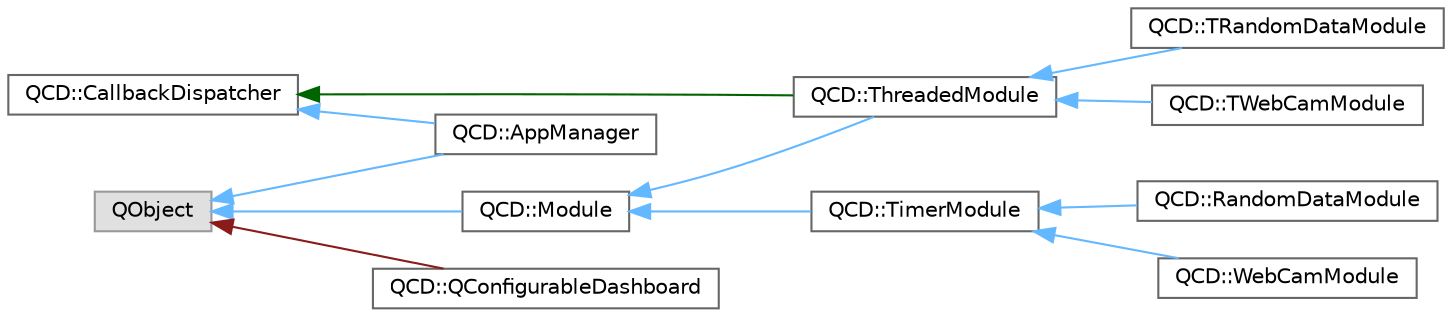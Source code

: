 digraph "Graphical Class Hierarchy"
{
 // LATEX_PDF_SIZE
  bgcolor="transparent";
  edge [fontname=Helvetica,fontsize=10,labelfontname=Helvetica,labelfontsize=10];
  node [fontname=Helvetica,fontsize=10,shape=box,height=0.2,width=0.4];
  rankdir="LR";
  Node0 [label="QCD::CallbackDispatcher",height=0.2,width=0.4,color="grey40", fillcolor="white", style="filled",URL="$classQCD_1_1CallbackDispatcher.html",tooltip="CallbackDispatcher provides a module to register and trigger callbacks based on string identifiers."];
  Node0 -> Node1 [dir="back",color="steelblue1",style="solid"];
  Node1 [label="QCD::AppManager",height=0.2,width=0.4,color="grey40", fillcolor="white", style="filled",URL="$classQCD_1_1AppManager.html",tooltip="Handles coordination and data tunneling across application."];
  Node0 -> Node4 [dir="back",color="darkgreen",style="solid"];
  Node4 [label="QCD::ThreadedModule",height=0.2,width=0.4,color="grey40", fillcolor="white", style="filled",URL="$classQCD_1_1ThreadedModule.html",tooltip="Base class for all threaded modules."];
  Node4 -> Node5 [dir="back",color="steelblue1",style="solid"];
  Node5 [label="QCD::TRandomDataModule",height=0.2,width=0.4,color="grey40", fillcolor="white", style="filled",URL="$classQCD_1_1TRandomDataModule.html",tooltip=" "];
  Node4 -> Node6 [dir="back",color="steelblue1",style="solid"];
  Node6 [label="QCD::TWebCamModule",height=0.2,width=0.4,color="grey40", fillcolor="white", style="filled",URL="$classQCD_1_1TWebCamModule.html",tooltip=" "];
  Node2 [label="QObject",height=0.2,width=0.4,color="grey60", fillcolor="#E0E0E0", style="filled",tooltip=" "];
  Node2 -> Node1 [dir="back",color="steelblue1",style="solid"];
  Node2 -> Node3 [dir="back",color="steelblue1",style="solid"];
  Node3 [label="QCD::Module",height=0.2,width=0.4,color="grey40", fillcolor="white", style="filled",URL="$classQCD_1_1Module.html",tooltip=" "];
  Node3 -> Node4 [dir="back",color="steelblue1",style="solid"];
  Node3 -> Node7 [dir="back",color="steelblue1",style="solid"];
  Node7 [label="QCD::TimerModule",height=0.2,width=0.4,color="grey40", fillcolor="white", style="filled",URL="$classQCD_1_1TimerModule.html",tooltip=" "];
  Node7 -> Node8 [dir="back",color="steelblue1",style="solid"];
  Node8 [label="QCD::RandomDataModule",height=0.2,width=0.4,color="grey40", fillcolor="white", style="filled",URL="$classQCD_1_1RandomDataModule.html",tooltip=" "];
  Node7 -> Node9 [dir="back",color="steelblue1",style="solid"];
  Node9 [label="QCD::WebCamModule",height=0.2,width=0.4,color="grey40", fillcolor="white", style="filled",URL="$classQCD_1_1WebCamModule.html",tooltip=" "];
  Node2 -> Node10 [dir="back",color="firebrick4",style="solid"];
  Node10 [label="QCD::QConfigurableDashboard",height=0.2,width=0.4,color="grey40", fillcolor="white", style="filled",URL="$classQCD_1_1QConfigurableDashboard.html",tooltip="Core class for running a QCD dashboard application."];
}
